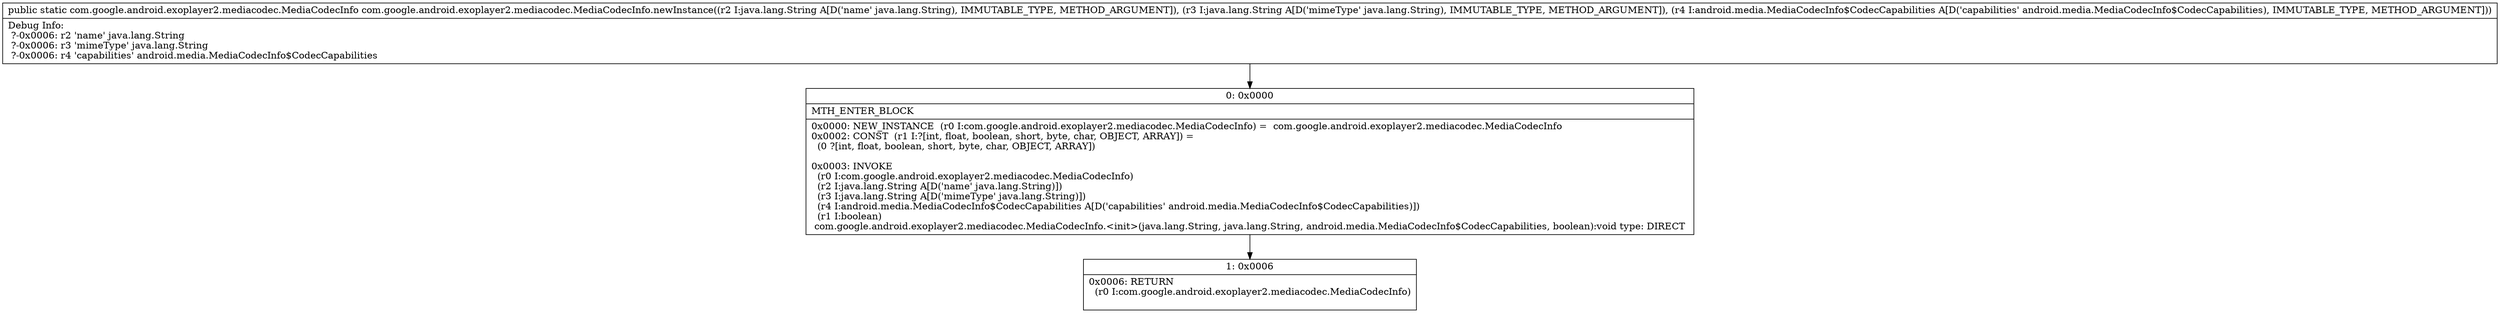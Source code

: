 digraph "CFG forcom.google.android.exoplayer2.mediacodec.MediaCodecInfo.newInstance(Ljava\/lang\/String;Ljava\/lang\/String;Landroid\/media\/MediaCodecInfo$CodecCapabilities;)Lcom\/google\/android\/exoplayer2\/mediacodec\/MediaCodecInfo;" {
Node_0 [shape=record,label="{0\:\ 0x0000|MTH_ENTER_BLOCK\l|0x0000: NEW_INSTANCE  (r0 I:com.google.android.exoplayer2.mediacodec.MediaCodecInfo) =  com.google.android.exoplayer2.mediacodec.MediaCodecInfo \l0x0002: CONST  (r1 I:?[int, float, boolean, short, byte, char, OBJECT, ARRAY]) = \l  (0 ?[int, float, boolean, short, byte, char, OBJECT, ARRAY])\l \l0x0003: INVOKE  \l  (r0 I:com.google.android.exoplayer2.mediacodec.MediaCodecInfo)\l  (r2 I:java.lang.String A[D('name' java.lang.String)])\l  (r3 I:java.lang.String A[D('mimeType' java.lang.String)])\l  (r4 I:android.media.MediaCodecInfo$CodecCapabilities A[D('capabilities' android.media.MediaCodecInfo$CodecCapabilities)])\l  (r1 I:boolean)\l com.google.android.exoplayer2.mediacodec.MediaCodecInfo.\<init\>(java.lang.String, java.lang.String, android.media.MediaCodecInfo$CodecCapabilities, boolean):void type: DIRECT \l}"];
Node_1 [shape=record,label="{1\:\ 0x0006|0x0006: RETURN  \l  (r0 I:com.google.android.exoplayer2.mediacodec.MediaCodecInfo)\l \l}"];
MethodNode[shape=record,label="{public static com.google.android.exoplayer2.mediacodec.MediaCodecInfo com.google.android.exoplayer2.mediacodec.MediaCodecInfo.newInstance((r2 I:java.lang.String A[D('name' java.lang.String), IMMUTABLE_TYPE, METHOD_ARGUMENT]), (r3 I:java.lang.String A[D('mimeType' java.lang.String), IMMUTABLE_TYPE, METHOD_ARGUMENT]), (r4 I:android.media.MediaCodecInfo$CodecCapabilities A[D('capabilities' android.media.MediaCodecInfo$CodecCapabilities), IMMUTABLE_TYPE, METHOD_ARGUMENT]))  | Debug Info:\l  ?\-0x0006: r2 'name' java.lang.String\l  ?\-0x0006: r3 'mimeType' java.lang.String\l  ?\-0x0006: r4 'capabilities' android.media.MediaCodecInfo$CodecCapabilities\l}"];
MethodNode -> Node_0;
Node_0 -> Node_1;
}


